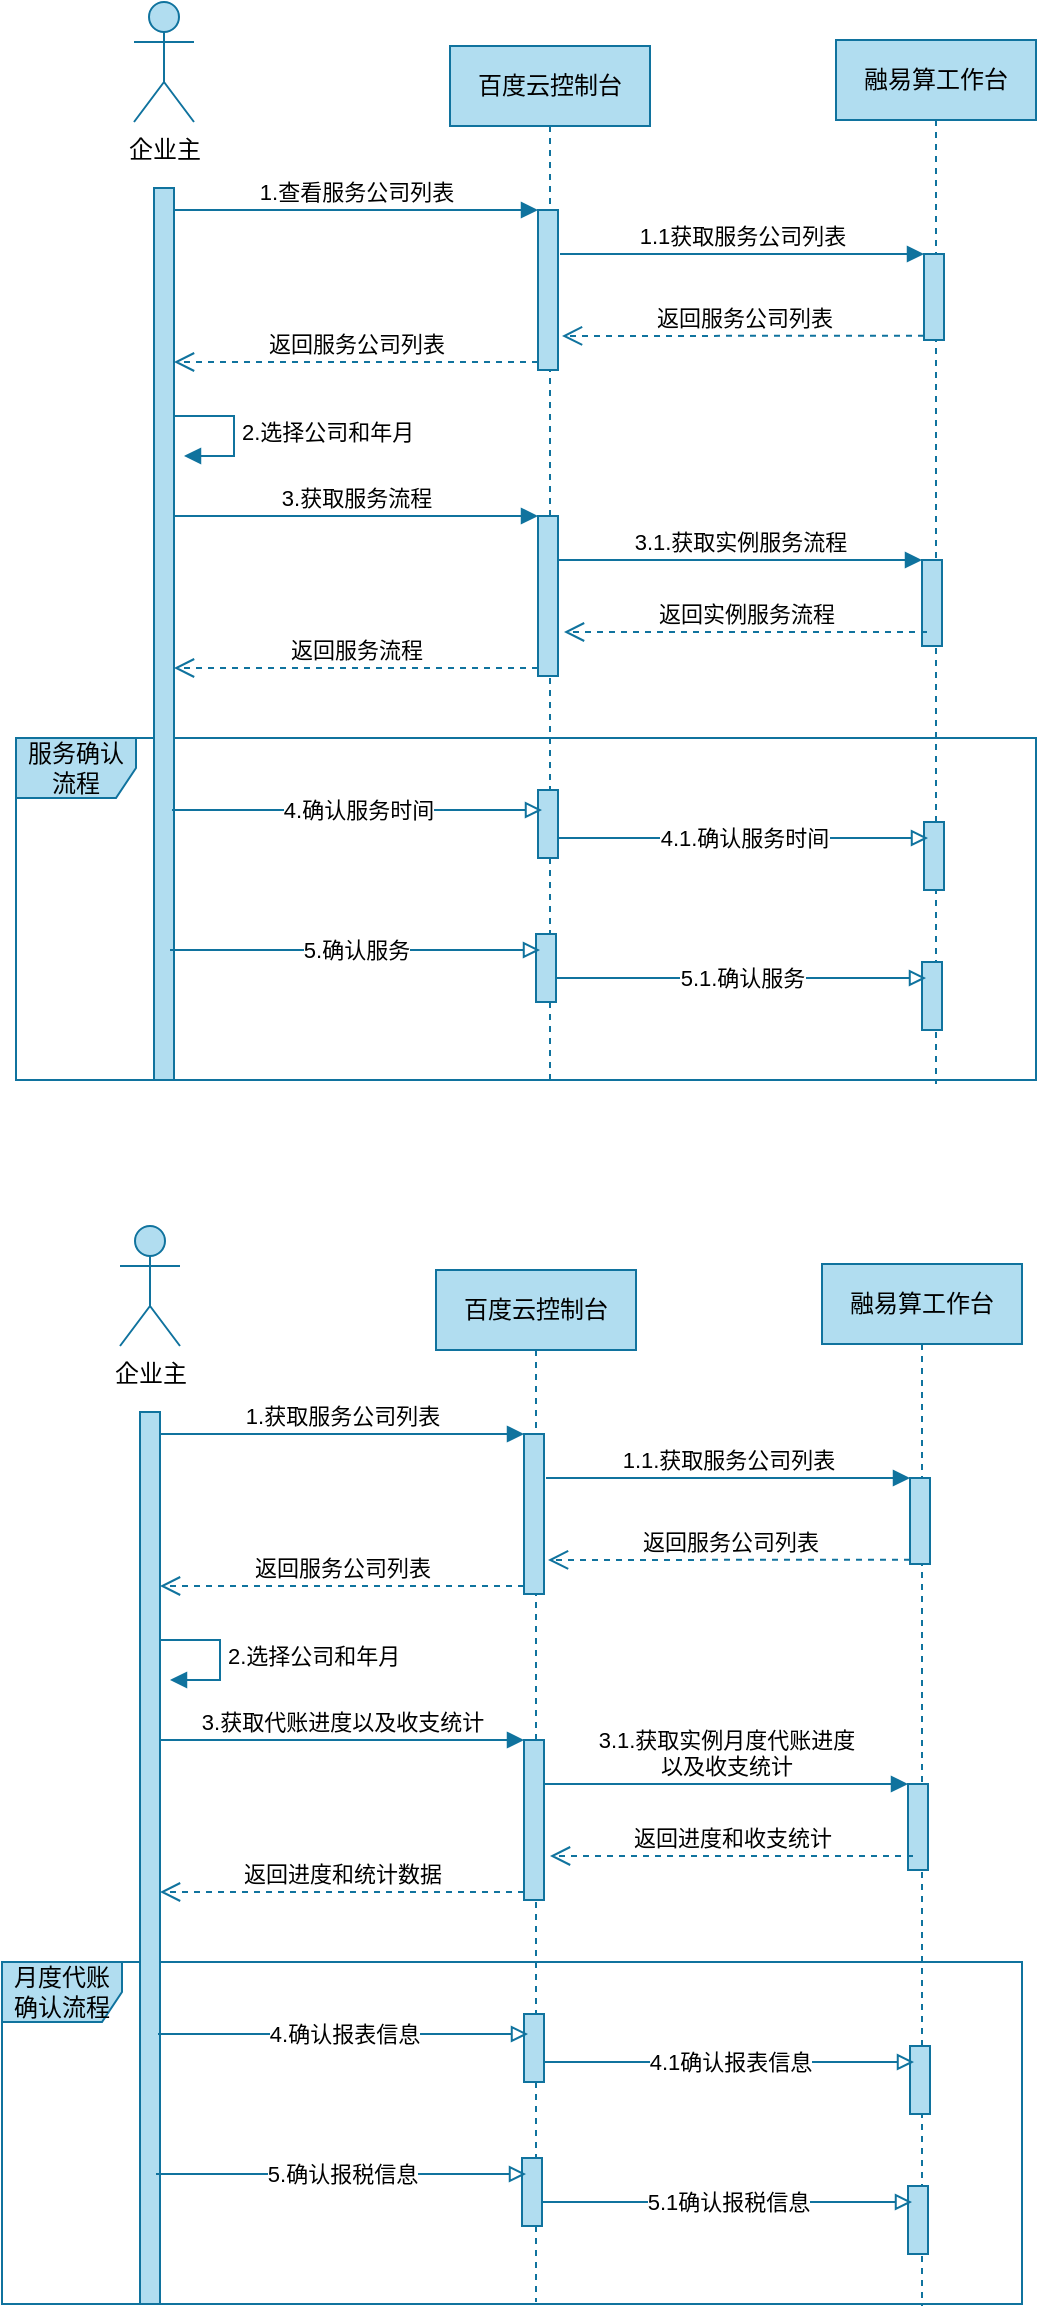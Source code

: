<mxfile version="14.5.0" type="github">
  <diagram id="pdiUcYmV41l5lF85I3fY" name="第 1 页">
    <mxGraphModel dx="2435" dy="1243" grid="0" gridSize="10" guides="1" tooltips="1" connect="1" arrows="1" fold="1" page="0" pageScale="1" pageWidth="827" pageHeight="1169" math="0" shadow="0">
      <root>
        <mxCell id="0" />
        <mxCell id="1" parent="0" />
        <mxCell id="1grWuq6EI6ZFpnW52qJH-55" value="服务确认流程" style="shape=umlFrame;whiteSpace=wrap;html=1;fillColor=#b1ddf0;strokeColor=#10739e;" vertex="1" parent="1">
          <mxGeometry x="-756" y="159" width="510" height="171" as="geometry" />
        </mxCell>
        <mxCell id="1grWuq6EI6ZFpnW52qJH-82" value="月度代账确认流程" style="shape=umlFrame;whiteSpace=wrap;html=1;fillColor=#b1ddf0;strokeColor=#10739e;" vertex="1" parent="1">
          <mxGeometry x="-763" y="771" width="510" height="171" as="geometry" />
        </mxCell>
        <mxCell id="1grWuq6EI6ZFpnW52qJH-1" value="&lt;font color=&quot;#000000&quot;&gt;百度云控制台&lt;br&gt;&lt;/font&gt;" style="shape=umlLifeline;perimeter=lifelinePerimeter;whiteSpace=wrap;html=1;container=1;collapsible=0;recursiveResize=0;outlineConnect=0;fillColor=#b1ddf0;strokeColor=#10739e;" vertex="1" parent="1">
          <mxGeometry x="-539" y="-187" width="100" height="519" as="geometry" />
        </mxCell>
        <mxCell id="1grWuq6EI6ZFpnW52qJH-29" value="" style="html=1;points=[];perimeter=orthogonalPerimeter;fillColor=#b1ddf0;strokeColor=#10739e;" vertex="1" parent="1grWuq6EI6ZFpnW52qJH-1">
          <mxGeometry x="44" y="82" width="10" height="80" as="geometry" />
        </mxCell>
        <mxCell id="1grWuq6EI6ZFpnW52qJH-47" value="" style="html=1;points=[];perimeter=orthogonalPerimeter;fillColor=#b1ddf0;strokeColor=#10739e;" vertex="1" parent="1grWuq6EI6ZFpnW52qJH-1">
          <mxGeometry x="44" y="235" width="10" height="80" as="geometry" />
        </mxCell>
        <mxCell id="1grWuq6EI6ZFpnW52qJH-48" value="3.获取服务流程" style="html=1;verticalAlign=bottom;endArrow=block;entryX=0;entryY=0;fillColor=#b1ddf0;strokeColor=#10739e;" edge="1" parent="1grWuq6EI6ZFpnW52qJH-1" target="1grWuq6EI6ZFpnW52qJH-47">
          <mxGeometry relative="1" as="geometry">
            <mxPoint x="-138" y="235" as="sourcePoint" />
          </mxGeometry>
        </mxCell>
        <mxCell id="1grWuq6EI6ZFpnW52qJH-49" value="返回服务流程" style="html=1;verticalAlign=bottom;endArrow=open;dashed=1;endSize=8;exitX=0;exitY=0.95;fillColor=#b1ddf0;strokeColor=#10739e;" edge="1" parent="1grWuq6EI6ZFpnW52qJH-1" source="1grWuq6EI6ZFpnW52qJH-47">
          <mxGeometry relative="1" as="geometry">
            <mxPoint x="-138" y="311" as="targetPoint" />
          </mxGeometry>
        </mxCell>
        <mxCell id="1grWuq6EI6ZFpnW52qJH-14" value="" style="html=1;points=[];perimeter=orthogonalPerimeter;fillColor=#b1ddf0;strokeColor=#10739e;" vertex="1" parent="1grWuq6EI6ZFpnW52qJH-1">
          <mxGeometry x="44" y="372" width="10" height="34" as="geometry" />
        </mxCell>
        <mxCell id="1grWuq6EI6ZFpnW52qJH-3" value="企业主&lt;br&gt;" style="shape=umlActor;verticalLabelPosition=bottom;verticalAlign=top;html=1;fillColor=#b1ddf0;strokeColor=#10739e;" vertex="1" parent="1">
          <mxGeometry x="-697" y="-209" width="30" height="60" as="geometry" />
        </mxCell>
        <mxCell id="1grWuq6EI6ZFpnW52qJH-4" value="" style="html=1;points=[];perimeter=orthogonalPerimeter;fillColor=#b1ddf0;strokeColor=#10739e;" vertex="1" parent="1">
          <mxGeometry x="-687" y="-116" width="10" height="446" as="geometry" />
        </mxCell>
        <mxCell id="1grWuq6EI6ZFpnW52qJH-11" value="融易算工作台" style="shape=umlLifeline;perimeter=lifelinePerimeter;whiteSpace=wrap;html=1;container=1;collapsible=0;recursiveResize=0;outlineConnect=0;fillColor=#b1ddf0;strokeColor=#10739e;" vertex="1" parent="1">
          <mxGeometry x="-346" y="-190" width="100" height="522" as="geometry" />
        </mxCell>
        <mxCell id="1grWuq6EI6ZFpnW52qJH-32" value="" style="html=1;points=[];perimeter=orthogonalPerimeter;fillColor=#b1ddf0;strokeColor=#10739e;" vertex="1" parent="1grWuq6EI6ZFpnW52qJH-11">
          <mxGeometry x="44" y="107" width="10" height="43" as="geometry" />
        </mxCell>
        <mxCell id="1grWuq6EI6ZFpnW52qJH-33" value="1.1获取服务公司列表" style="html=1;verticalAlign=bottom;endArrow=block;entryX=0;entryY=0;fillColor=#b1ddf0;strokeColor=#10739e;" edge="1" parent="1grWuq6EI6ZFpnW52qJH-11" target="1grWuq6EI6ZFpnW52qJH-32">
          <mxGeometry relative="1" as="geometry">
            <mxPoint x="-138" y="107" as="sourcePoint" />
          </mxGeometry>
        </mxCell>
        <mxCell id="1grWuq6EI6ZFpnW52qJH-15" value="4.确认服务时间" style="endArrow=block;endFill=0;html=1;fillColor=#b1ddf0;strokeColor=#10739e;" edge="1" parent="1grWuq6EI6ZFpnW52qJH-11">
          <mxGeometry width="160" relative="1" as="geometry">
            <mxPoint x="-332" y="385" as="sourcePoint" />
            <mxPoint x="-147" y="385" as="targetPoint" />
            <Array as="points">
              <mxPoint x="-147" y="385" />
            </Array>
          </mxGeometry>
        </mxCell>
        <mxCell id="1grWuq6EI6ZFpnW52qJH-17" value="" style="html=1;points=[];perimeter=orthogonalPerimeter;fillColor=#b1ddf0;strokeColor=#10739e;" vertex="1" parent="1grWuq6EI6ZFpnW52qJH-11">
          <mxGeometry x="44" y="391" width="10" height="34" as="geometry" />
        </mxCell>
        <mxCell id="1grWuq6EI6ZFpnW52qJH-18" value="4.1.确认服务时间" style="endArrow=block;endFill=0;html=1;fillColor=#b1ddf0;strokeColor=#10739e;" edge="1" parent="1grWuq6EI6ZFpnW52qJH-11">
          <mxGeometry width="160" relative="1" as="geometry">
            <mxPoint x="-139" y="399" as="sourcePoint" />
            <mxPoint x="46" y="399" as="targetPoint" />
            <Array as="points">
              <mxPoint x="46" y="399" />
            </Array>
          </mxGeometry>
        </mxCell>
        <mxCell id="1grWuq6EI6ZFpnW52qJH-25" value="" style="html=1;points=[];perimeter=orthogonalPerimeter;fillColor=#b1ddf0;strokeColor=#10739e;" vertex="1" parent="1grWuq6EI6ZFpnW52qJH-11">
          <mxGeometry x="-150" y="447" width="10" height="34" as="geometry" />
        </mxCell>
        <mxCell id="1grWuq6EI6ZFpnW52qJH-26" value="5.确认服务" style="endArrow=block;endFill=0;html=1;fillColor=#b1ddf0;strokeColor=#10739e;" edge="1" parent="1grWuq6EI6ZFpnW52qJH-11">
          <mxGeometry width="160" relative="1" as="geometry">
            <mxPoint x="-333" y="455" as="sourcePoint" />
            <mxPoint x="-148" y="455" as="targetPoint" />
            <Array as="points">
              <mxPoint x="-148" y="455" />
            </Array>
          </mxGeometry>
        </mxCell>
        <mxCell id="1grWuq6EI6ZFpnW52qJH-27" value="" style="html=1;points=[];perimeter=orthogonalPerimeter;fillColor=#b1ddf0;strokeColor=#10739e;" vertex="1" parent="1grWuq6EI6ZFpnW52qJH-11">
          <mxGeometry x="43" y="461" width="10" height="34" as="geometry" />
        </mxCell>
        <mxCell id="1grWuq6EI6ZFpnW52qJH-28" value="5.1.确认服务" style="endArrow=block;endFill=0;html=1;fillColor=#b1ddf0;strokeColor=#10739e;" edge="1" parent="1grWuq6EI6ZFpnW52qJH-11">
          <mxGeometry width="160" relative="1" as="geometry">
            <mxPoint x="-140" y="469" as="sourcePoint" />
            <mxPoint x="45" y="469" as="targetPoint" />
            <Array as="points">
              <mxPoint x="45" y="469" />
            </Array>
          </mxGeometry>
        </mxCell>
        <mxCell id="1grWuq6EI6ZFpnW52qJH-50" value="" style="html=1;points=[];perimeter=orthogonalPerimeter;fillColor=#b1ddf0;strokeColor=#10739e;" vertex="1" parent="1grWuq6EI6ZFpnW52qJH-11">
          <mxGeometry x="43" y="260" width="10" height="43" as="geometry" />
        </mxCell>
        <mxCell id="1grWuq6EI6ZFpnW52qJH-51" value="3.1.获取实例服务流程" style="html=1;verticalAlign=bottom;endArrow=block;entryX=0;entryY=0;fillColor=#b1ddf0;strokeColor=#10739e;" edge="1" parent="1grWuq6EI6ZFpnW52qJH-11" target="1grWuq6EI6ZFpnW52qJH-50">
          <mxGeometry relative="1" as="geometry">
            <mxPoint x="-139" y="260" as="sourcePoint" />
          </mxGeometry>
        </mxCell>
        <mxCell id="1grWuq6EI6ZFpnW52qJH-20" value="2.选择公司和年月" style="edgeStyle=orthogonalEdgeStyle;html=1;align=left;spacingLeft=2;endArrow=block;rounded=0;entryX=1;entryY=0;fillColor=#b1ddf0;strokeColor=#10739e;" edge="1" parent="1">
          <mxGeometry relative="1" as="geometry">
            <mxPoint x="-677" y="-2" as="sourcePoint" />
            <Array as="points">
              <mxPoint x="-647" y="-2" />
            </Array>
            <mxPoint x="-672" y="18" as="targetPoint" />
          </mxGeometry>
        </mxCell>
        <mxCell id="1grWuq6EI6ZFpnW52qJH-30" value="1.查看服务公司列表" style="html=1;verticalAlign=bottom;endArrow=block;entryX=0;entryY=0;fillColor=#b1ddf0;strokeColor=#10739e;" edge="1" target="1grWuq6EI6ZFpnW52qJH-29" parent="1" source="1grWuq6EI6ZFpnW52qJH-4">
          <mxGeometry relative="1" as="geometry">
            <mxPoint x="-565" y="-105" as="sourcePoint" />
          </mxGeometry>
        </mxCell>
        <mxCell id="1grWuq6EI6ZFpnW52qJH-31" value="返回服务公司列表" style="html=1;verticalAlign=bottom;endArrow=open;dashed=1;endSize=8;exitX=0;exitY=0.95;fillColor=#b1ddf0;strokeColor=#10739e;" edge="1" source="1grWuq6EI6ZFpnW52qJH-29" parent="1" target="1grWuq6EI6ZFpnW52qJH-4">
          <mxGeometry relative="1" as="geometry">
            <mxPoint x="-565" y="-29" as="targetPoint" />
          </mxGeometry>
        </mxCell>
        <mxCell id="1grWuq6EI6ZFpnW52qJH-34" value="返回服务公司列表" style="html=1;verticalAlign=bottom;endArrow=open;dashed=1;endSize=8;exitX=0;exitY=0.95;fillColor=#b1ddf0;strokeColor=#10739e;" edge="1" parent="1" source="1grWuq6EI6ZFpnW52qJH-32">
          <mxGeometry relative="1" as="geometry">
            <mxPoint x="-483" y="-42" as="targetPoint" />
          </mxGeometry>
        </mxCell>
        <mxCell id="1grWuq6EI6ZFpnW52qJH-52" value="返回实例服务流程" style="html=1;verticalAlign=bottom;endArrow=open;dashed=1;endSize=8;exitX=0;exitY=0.95;fillColor=#b1ddf0;strokeColor=#10739e;" edge="1" parent="1">
          <mxGeometry relative="1" as="geometry">
            <mxPoint x="-482" y="106" as="targetPoint" />
            <mxPoint x="-300.5" y="106.0" as="sourcePoint" />
          </mxGeometry>
        </mxCell>
        <mxCell id="1grWuq6EI6ZFpnW52qJH-57" value="&lt;font color=&quot;#000000&quot;&gt;百度云控制台&lt;br&gt;&lt;/font&gt;" style="shape=umlLifeline;perimeter=lifelinePerimeter;whiteSpace=wrap;html=1;container=1;collapsible=0;recursiveResize=0;outlineConnect=0;fillColor=#b1ddf0;strokeColor=#10739e;" vertex="1" parent="1">
          <mxGeometry x="-546" y="425" width="100" height="516" as="geometry" />
        </mxCell>
        <mxCell id="1grWuq6EI6ZFpnW52qJH-58" value="" style="html=1;points=[];perimeter=orthogonalPerimeter;fillColor=#b1ddf0;strokeColor=#10739e;" vertex="1" parent="1grWuq6EI6ZFpnW52qJH-57">
          <mxGeometry x="44" y="82" width="10" height="80" as="geometry" />
        </mxCell>
        <mxCell id="1grWuq6EI6ZFpnW52qJH-59" value="" style="html=1;points=[];perimeter=orthogonalPerimeter;fillColor=#b1ddf0;strokeColor=#10739e;" vertex="1" parent="1grWuq6EI6ZFpnW52qJH-57">
          <mxGeometry x="44" y="235" width="10" height="80" as="geometry" />
        </mxCell>
        <mxCell id="1grWuq6EI6ZFpnW52qJH-60" value="&lt;br&gt;3.获取代账进度以及收支统计" style="html=1;verticalAlign=bottom;endArrow=block;entryX=0;entryY=0;fillColor=#b1ddf0;strokeColor=#10739e;" edge="1" parent="1grWuq6EI6ZFpnW52qJH-57" target="1grWuq6EI6ZFpnW52qJH-59">
          <mxGeometry relative="1" as="geometry">
            <mxPoint x="-138" y="235" as="sourcePoint" />
          </mxGeometry>
        </mxCell>
        <mxCell id="1grWuq6EI6ZFpnW52qJH-61" value="返回进度和统计数据" style="html=1;verticalAlign=bottom;endArrow=open;dashed=1;endSize=8;exitX=0;exitY=0.95;fillColor=#b1ddf0;strokeColor=#10739e;" edge="1" parent="1grWuq6EI6ZFpnW52qJH-57" source="1grWuq6EI6ZFpnW52qJH-59">
          <mxGeometry relative="1" as="geometry">
            <mxPoint x="-138" y="311" as="targetPoint" />
          </mxGeometry>
        </mxCell>
        <mxCell id="1grWuq6EI6ZFpnW52qJH-62" value="" style="html=1;points=[];perimeter=orthogonalPerimeter;fillColor=#b1ddf0;strokeColor=#10739e;" vertex="1" parent="1grWuq6EI6ZFpnW52qJH-57">
          <mxGeometry x="44" y="372" width="10" height="34" as="geometry" />
        </mxCell>
        <mxCell id="1grWuq6EI6ZFpnW52qJH-63" value="企业主&lt;br&gt;" style="shape=umlActor;verticalLabelPosition=bottom;verticalAlign=top;html=1;fillColor=#b1ddf0;strokeColor=#10739e;" vertex="1" parent="1">
          <mxGeometry x="-704" y="403" width="30" height="60" as="geometry" />
        </mxCell>
        <mxCell id="1grWuq6EI6ZFpnW52qJH-64" value="" style="html=1;points=[];perimeter=orthogonalPerimeter;fillColor=#b1ddf0;strokeColor=#10739e;" vertex="1" parent="1">
          <mxGeometry x="-694" y="496" width="10" height="446" as="geometry" />
        </mxCell>
        <mxCell id="1grWuq6EI6ZFpnW52qJH-65" value="融易算工作台" style="shape=umlLifeline;perimeter=lifelinePerimeter;whiteSpace=wrap;html=1;container=1;collapsible=0;recursiveResize=0;outlineConnect=0;fillColor=#b1ddf0;strokeColor=#10739e;" vertex="1" parent="1">
          <mxGeometry x="-353" y="422" width="100" height="521" as="geometry" />
        </mxCell>
        <mxCell id="1grWuq6EI6ZFpnW52qJH-66" value="" style="html=1;points=[];perimeter=orthogonalPerimeter;fillColor=#b1ddf0;strokeColor=#10739e;" vertex="1" parent="1grWuq6EI6ZFpnW52qJH-65">
          <mxGeometry x="44" y="107" width="10" height="43" as="geometry" />
        </mxCell>
        <mxCell id="1grWuq6EI6ZFpnW52qJH-67" value="1.1.获取服务公司列表" style="html=1;verticalAlign=bottom;endArrow=block;entryX=0;entryY=0;fillColor=#b1ddf0;strokeColor=#10739e;" edge="1" parent="1grWuq6EI6ZFpnW52qJH-65" target="1grWuq6EI6ZFpnW52qJH-66">
          <mxGeometry relative="1" as="geometry">
            <mxPoint x="-138" y="107" as="sourcePoint" />
          </mxGeometry>
        </mxCell>
        <mxCell id="1grWuq6EI6ZFpnW52qJH-68" value="4.确认报表信息" style="endArrow=block;endFill=0;html=1;fillColor=#b1ddf0;strokeColor=#10739e;" edge="1" parent="1grWuq6EI6ZFpnW52qJH-65">
          <mxGeometry width="160" relative="1" as="geometry">
            <mxPoint x="-332" y="385" as="sourcePoint" />
            <mxPoint x="-147" y="385" as="targetPoint" />
            <Array as="points">
              <mxPoint x="-147" y="385" />
            </Array>
          </mxGeometry>
        </mxCell>
        <mxCell id="1grWuq6EI6ZFpnW52qJH-69" value="" style="html=1;points=[];perimeter=orthogonalPerimeter;fillColor=#b1ddf0;strokeColor=#10739e;" vertex="1" parent="1grWuq6EI6ZFpnW52qJH-65">
          <mxGeometry x="44" y="391" width="10" height="34" as="geometry" />
        </mxCell>
        <mxCell id="1grWuq6EI6ZFpnW52qJH-70" value="4.1确认报表信息" style="endArrow=block;endFill=0;html=1;fillColor=#b1ddf0;strokeColor=#10739e;" edge="1" parent="1grWuq6EI6ZFpnW52qJH-65">
          <mxGeometry width="160" relative="1" as="geometry">
            <mxPoint x="-139" y="399" as="sourcePoint" />
            <mxPoint x="46" y="399" as="targetPoint" />
            <Array as="points">
              <mxPoint x="46" y="399" />
            </Array>
          </mxGeometry>
        </mxCell>
        <mxCell id="1grWuq6EI6ZFpnW52qJH-71" value="" style="html=1;points=[];perimeter=orthogonalPerimeter;fillColor=#b1ddf0;strokeColor=#10739e;" vertex="1" parent="1grWuq6EI6ZFpnW52qJH-65">
          <mxGeometry x="-150" y="447" width="10" height="34" as="geometry" />
        </mxCell>
        <mxCell id="1grWuq6EI6ZFpnW52qJH-72" value="5.确认报税信息" style="endArrow=block;endFill=0;html=1;fillColor=#b1ddf0;strokeColor=#10739e;" edge="1" parent="1grWuq6EI6ZFpnW52qJH-65">
          <mxGeometry width="160" relative="1" as="geometry">
            <mxPoint x="-333" y="455" as="sourcePoint" />
            <mxPoint x="-148" y="455" as="targetPoint" />
            <Array as="points">
              <mxPoint x="-148" y="455" />
            </Array>
          </mxGeometry>
        </mxCell>
        <mxCell id="1grWuq6EI6ZFpnW52qJH-73" value="" style="html=1;points=[];perimeter=orthogonalPerimeter;fillColor=#b1ddf0;strokeColor=#10739e;" vertex="1" parent="1grWuq6EI6ZFpnW52qJH-65">
          <mxGeometry x="43" y="461" width="10" height="34" as="geometry" />
        </mxCell>
        <mxCell id="1grWuq6EI6ZFpnW52qJH-74" value="5.1确认报税信息" style="endArrow=block;endFill=0;html=1;fillColor=#b1ddf0;strokeColor=#10739e;" edge="1" parent="1grWuq6EI6ZFpnW52qJH-65">
          <mxGeometry width="160" relative="1" as="geometry">
            <mxPoint x="-140" y="469" as="sourcePoint" />
            <mxPoint x="45" y="469" as="targetPoint" />
            <Array as="points">
              <mxPoint x="45" y="469" />
            </Array>
          </mxGeometry>
        </mxCell>
        <mxCell id="1grWuq6EI6ZFpnW52qJH-75" value="" style="html=1;points=[];perimeter=orthogonalPerimeter;fillColor=#b1ddf0;strokeColor=#10739e;" vertex="1" parent="1grWuq6EI6ZFpnW52qJH-65">
          <mxGeometry x="43" y="260" width="10" height="43" as="geometry" />
        </mxCell>
        <mxCell id="1grWuq6EI6ZFpnW52qJH-76" value="3.1.获取实例月度代账进度&lt;br&gt;以及收支统计" style="html=1;verticalAlign=bottom;endArrow=block;entryX=0;entryY=0;fillColor=#b1ddf0;strokeColor=#10739e;" edge="1" parent="1grWuq6EI6ZFpnW52qJH-65" target="1grWuq6EI6ZFpnW52qJH-75">
          <mxGeometry relative="1" as="geometry">
            <mxPoint x="-139" y="260" as="sourcePoint" />
          </mxGeometry>
        </mxCell>
        <mxCell id="1grWuq6EI6ZFpnW52qJH-77" value="2.选择公司和年月" style="edgeStyle=orthogonalEdgeStyle;html=1;align=left;spacingLeft=2;endArrow=block;rounded=0;entryX=1;entryY=0;fillColor=#b1ddf0;strokeColor=#10739e;" edge="1" parent="1">
          <mxGeometry relative="1" as="geometry">
            <mxPoint x="-684" y="610" as="sourcePoint" />
            <Array as="points">
              <mxPoint x="-654" y="610" />
            </Array>
            <mxPoint x="-679" y="630" as="targetPoint" />
          </mxGeometry>
        </mxCell>
        <mxCell id="1grWuq6EI6ZFpnW52qJH-78" value="1.获取服务公司列表" style="html=1;verticalAlign=bottom;endArrow=block;entryX=0;entryY=0;fillColor=#b1ddf0;strokeColor=#10739e;" edge="1" parent="1" source="1grWuq6EI6ZFpnW52qJH-64" target="1grWuq6EI6ZFpnW52qJH-58">
          <mxGeometry relative="1" as="geometry">
            <mxPoint x="-572" y="507" as="sourcePoint" />
          </mxGeometry>
        </mxCell>
        <mxCell id="1grWuq6EI6ZFpnW52qJH-79" value="返回服务公司列表" style="html=1;verticalAlign=bottom;endArrow=open;dashed=1;endSize=8;exitX=0;exitY=0.95;fillColor=#b1ddf0;strokeColor=#10739e;" edge="1" parent="1" source="1grWuq6EI6ZFpnW52qJH-58" target="1grWuq6EI6ZFpnW52qJH-64">
          <mxGeometry relative="1" as="geometry">
            <mxPoint x="-572" y="583" as="targetPoint" />
          </mxGeometry>
        </mxCell>
        <mxCell id="1grWuq6EI6ZFpnW52qJH-80" value="返回服务公司列表" style="html=1;verticalAlign=bottom;endArrow=open;dashed=1;endSize=8;exitX=0;exitY=0.95;fillColor=#b1ddf0;strokeColor=#10739e;" edge="1" parent="1" source="1grWuq6EI6ZFpnW52qJH-66">
          <mxGeometry relative="1" as="geometry">
            <mxPoint x="-490" y="570" as="targetPoint" />
          </mxGeometry>
        </mxCell>
        <mxCell id="1grWuq6EI6ZFpnW52qJH-81" value="返回进度和收支统计" style="html=1;verticalAlign=bottom;endArrow=open;dashed=1;endSize=8;exitX=0;exitY=0.95;fillColor=#b1ddf0;strokeColor=#10739e;" edge="1" parent="1">
          <mxGeometry relative="1" as="geometry">
            <mxPoint x="-489" y="718" as="targetPoint" />
            <mxPoint x="-307.5" y="718" as="sourcePoint" />
          </mxGeometry>
        </mxCell>
      </root>
    </mxGraphModel>
  </diagram>
</mxfile>

